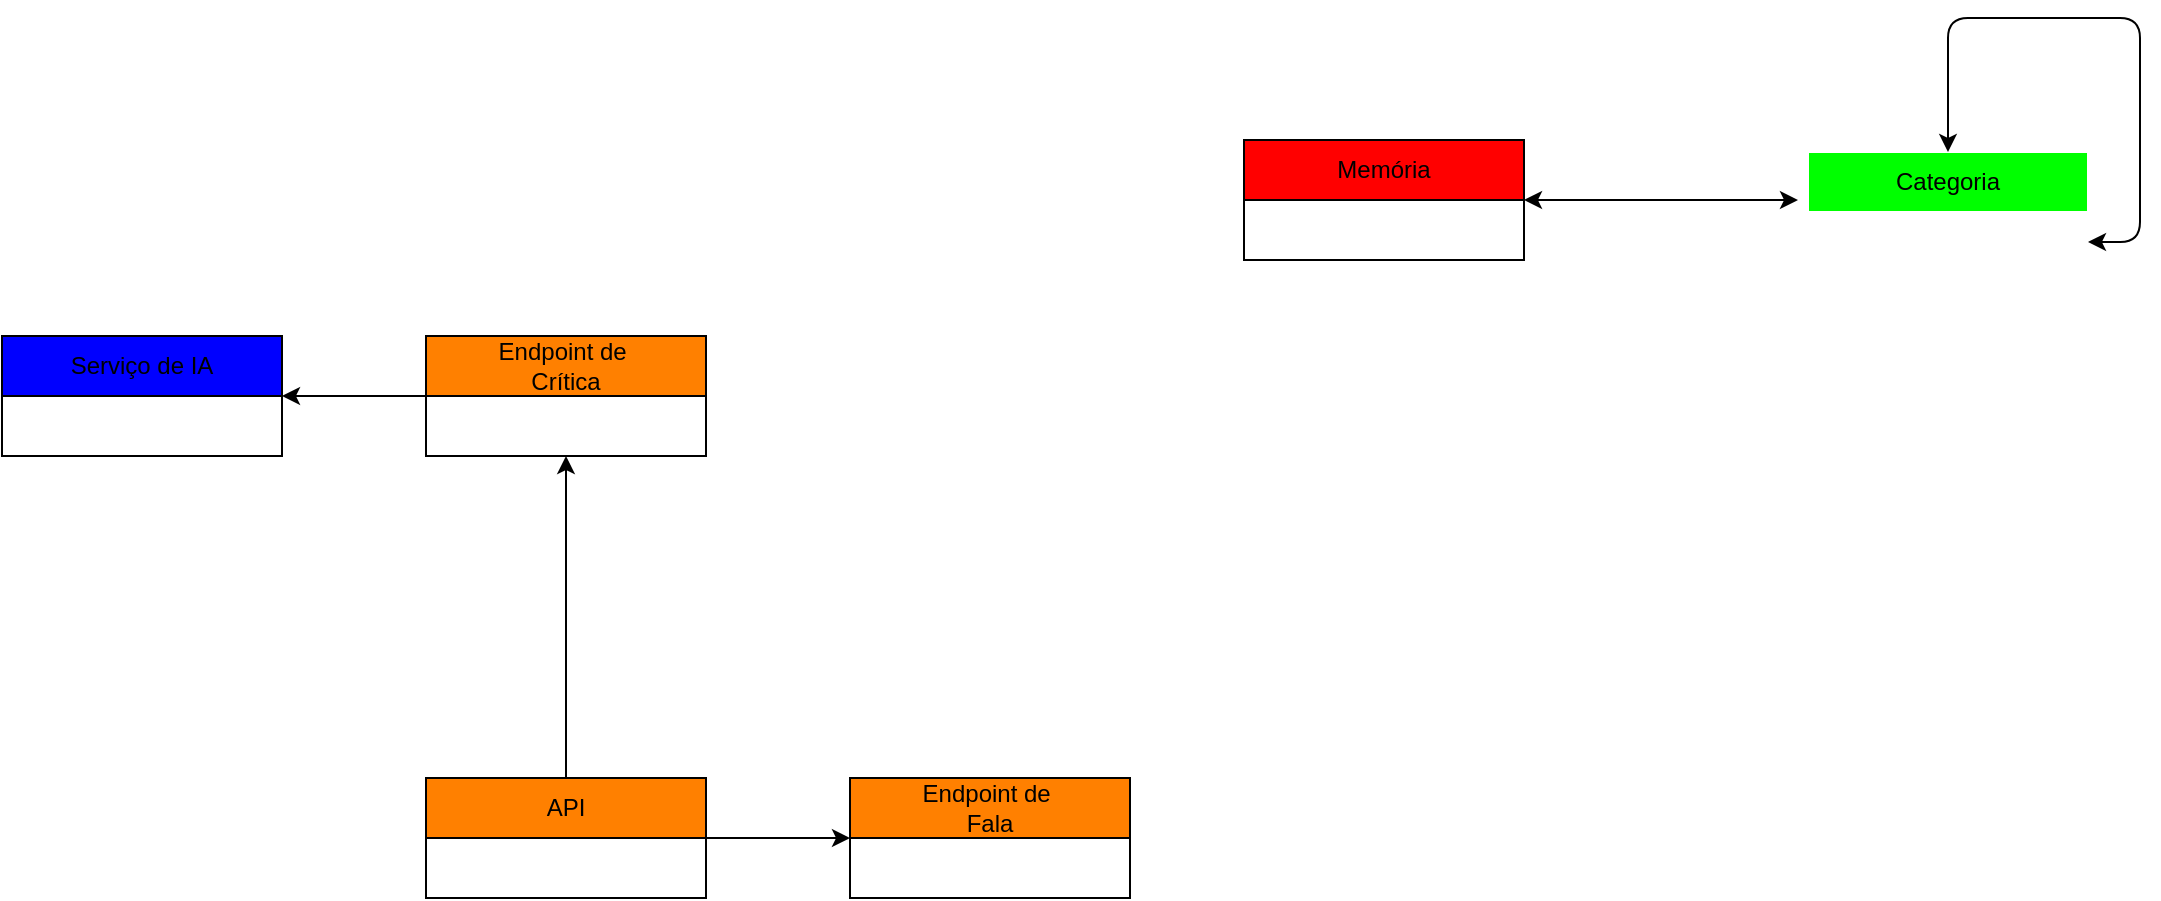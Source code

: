 <mxfile>
    <diagram name="Page-1" id="5f0bae14-7c28-e335-631c-24af17079c00">
        <mxGraphModel dx="2308" dy="831" grid="0" gridSize="10" guides="1" tooltips="1" connect="1" arrows="1" fold="1" page="1" pageScale="1" pageWidth="1100" pageHeight="850" background="none" math="0" shadow="0">
            <root>
                <mxCell id="0"/>
                <mxCell id="1" parent="0"/>
                <mxCell id="254" value="" style="edgeStyle=none;html=1;fontColor=#FFFFFF;startArrow=classic;startFill=1;" edge="1" parent="1" source="160">
                    <mxGeometry relative="1" as="geometry">
                        <mxPoint x="595" y="153" as="targetPoint"/>
                    </mxGeometry>
                </mxCell>
                <mxCell id="160" value="Memória" style="swimlane;fontStyle=0;childLayout=stackLayout;horizontal=1;startSize=30;horizontalStack=0;resizeParent=1;resizeParentMax=0;resizeLast=0;collapsible=1;marginBottom=0;whiteSpace=wrap;html=1;fillColor=#FF0000;" parent="1" vertex="1">
                    <mxGeometry x="318" y="123" width="140" height="60" as="geometry"/>
                </mxCell>
                <mxCell id="202" value="" style="edgeStyle=none;html=1;" edge="1" parent="1" target="201">
                    <mxGeometry relative="1" as="geometry">
                        <mxPoint x="447" y="502" as="sourcePoint"/>
                    </mxGeometry>
                </mxCell>
                <mxCell id="216" style="edgeStyle=none;html=1;exitX=0;exitY=0.5;exitDx=0;exitDy=0;entryX=1;entryY=0.5;entryDx=0;entryDy=0;" edge="1" parent="1" source="198">
                    <mxGeometry relative="1" as="geometry">
                        <mxPoint x="278" y="254" as="targetPoint"/>
                    </mxGeometry>
                </mxCell>
                <mxCell id="217" style="edgeStyle=none;html=1;entryX=0.5;entryY=0;entryDx=0;entryDy=0;" edge="1" parent="1" target="209">
                    <mxGeometry relative="1" as="geometry">
                        <mxPoint x="445.769" y="284" as="sourcePoint"/>
                    </mxGeometry>
                </mxCell>
                <mxCell id="236" value="" style="edgeStyle=none;html=1;" edge="1" parent="1" target="235">
                    <mxGeometry relative="1" as="geometry">
                        <mxPoint x="515" y="253.11" as="sourcePoint"/>
                    </mxGeometry>
                </mxCell>
                <mxCell id="212" style="edgeStyle=none;html=1;exitX=0.5;exitY=1;exitDx=0;exitDy=0;entryX=0.5;entryY=0;entryDx=0;entryDy=0;" edge="1" parent="1" target="191">
                    <mxGeometry relative="1" as="geometry">
                        <mxPoint x="447" y="392" as="sourcePoint"/>
                    </mxGeometry>
                </mxCell>
                <mxCell id="242" value="" style="edgeStyle=none;html=1;fontColor=#FFFFFF;" edge="1" parent="1" source="239" target="241">
                    <mxGeometry relative="1" as="geometry"/>
                </mxCell>
                <mxCell id="249" value="" style="edgeStyle=none;html=1;fontColor=#FFFFFF;" edge="1" parent="1" source="239" target="248">
                    <mxGeometry relative="1" as="geometry"/>
                </mxCell>
                <mxCell id="239" value="API" style="swimlane;fontStyle=0;childLayout=stackLayout;horizontal=1;startSize=30;horizontalStack=0;resizeParent=1;resizeParentMax=0;resizeLast=0;collapsible=1;marginBottom=0;whiteSpace=wrap;html=1;fillColor=#FF8000;" vertex="1" parent="1">
                    <mxGeometry x="-91" y="442" width="140" height="60" as="geometry"/>
                </mxCell>
                <mxCell id="241" value="Endpoint de&amp;nbsp;&lt;br&gt;Fala" style="swimlane;fontStyle=0;childLayout=stackLayout;horizontal=1;startSize=30;horizontalStack=0;resizeParent=1;resizeParentMax=0;resizeLast=0;collapsible=1;marginBottom=0;whiteSpace=wrap;html=1;fillColor=#FF8000;" vertex="1" parent="1">
                    <mxGeometry x="121" y="442" width="140" height="60" as="geometry"/>
                </mxCell>
                <mxCell id="244" value="Serviço de IA" style="swimlane;fontStyle=0;childLayout=stackLayout;horizontal=1;startSize=30;horizontalStack=0;resizeParent=1;resizeParentMax=0;resizeLast=0;collapsible=1;marginBottom=0;whiteSpace=wrap;html=1;fillColor=#0000FF;" vertex="1" parent="1">
                    <mxGeometry x="-303" y="221" width="140" height="60" as="geometry"/>
                </mxCell>
                <mxCell id="250" style="edgeStyle=none;html=1;exitX=0;exitY=0.5;exitDx=0;exitDy=0;entryX=1;entryY=0.5;entryDx=0;entryDy=0;fontColor=#FFFFFF;" edge="1" parent="1" source="248" target="244">
                    <mxGeometry relative="1" as="geometry"/>
                </mxCell>
                <mxCell id="248" value="Endpoint de&amp;nbsp;&lt;br&gt;Crítica" style="swimlane;fontStyle=0;childLayout=stackLayout;horizontal=1;startSize=30;horizontalStack=0;resizeParent=1;resizeParentMax=0;resizeLast=0;collapsible=1;marginBottom=0;whiteSpace=wrap;html=1;fillColor=#FF8000;" vertex="1" parent="1">
                    <mxGeometry x="-91" y="221" width="140" height="60" as="geometry"/>
                </mxCell>
                <mxCell id="256" value="Categoria" style="swimlane;fontStyle=0;childLayout=stackLayout;horizontal=1;startSize=30;horizontalStack=0;resizeParent=1;resizeParentMax=0;resizeLast=0;collapsible=1;marginBottom=0;whiteSpace=wrap;html=1;labelBackgroundColor=none;strokeColor=#FFFFFF;fontColor=#000000;fillColor=#00FF00;" vertex="1" parent="1">
                    <mxGeometry x="600" y="129" width="140" height="150" as="geometry"/>
                </mxCell>
                <mxCell id="257" value="nome" style="text;strokeColor=none;fillColor=none;align=left;verticalAlign=middle;spacingLeft=4;spacingRight=4;overflow=hidden;points=[[0,0.5],[1,0.5]];portConstraint=eastwest;rotatable=0;whiteSpace=wrap;html=1;labelBackgroundColor=none;fontColor=#FFFFFF;" vertex="1" parent="256">
                    <mxGeometry y="30" width="140" height="30" as="geometry"/>
                </mxCell>
                <mxCell id="258" value="descrição" style="text;strokeColor=none;fillColor=none;align=left;verticalAlign=middle;spacingLeft=4;spacingRight=4;overflow=hidden;points=[[0,0.5],[1,0.5]];portConstraint=eastwest;rotatable=0;whiteSpace=wrap;html=1;labelBackgroundColor=none;fontColor=#FFFFFF;" vertex="1" parent="256">
                    <mxGeometry y="60" width="140" height="30" as="geometry"/>
                </mxCell>
                <mxCell id="259" value="valor" style="text;strokeColor=none;fillColor=none;align=left;verticalAlign=middle;spacingLeft=4;spacingRight=4;overflow=hidden;points=[[0,0.5],[1,0.5]];portConstraint=eastwest;rotatable=0;whiteSpace=wrap;html=1;labelBackgroundColor=none;fontColor=#FFFFFF;" vertex="1" parent="256">
                    <mxGeometry y="90" width="140" height="30" as="geometry"/>
                </mxCell>
                <mxCell id="255" style="edgeStyle=none;html=1;fontColor=#000000;startArrow=classic;startFill=1;exitX=0.5;exitY=0;exitDx=0;exitDy=0;entryX=1;entryY=0.5;entryDx=0;entryDy=0;" edge="1" parent="256" source="256" target="257">
                    <mxGeometry relative="1" as="geometry">
                        <mxPoint x="65" y="175.333" as="targetPoint"/>
                        <mxPoint x="65" y="-6" as="sourcePoint"/>
                        <Array as="points">
                            <mxPoint x="70" y="-67"/>
                            <mxPoint x="166" y="-67"/>
                            <mxPoint x="166" y="45"/>
                        </Array>
                    </mxGeometry>
                </mxCell>
                <mxCell id="261" value="sub_categoria" style="text;strokeColor=none;fillColor=none;align=left;verticalAlign=middle;spacingLeft=4;spacingRight=4;overflow=hidden;points=[[0,0.5],[1,0.5]];portConstraint=eastwest;rotatable=0;whiteSpace=wrap;html=1;labelBackgroundColor=none;fontColor=#FFFFFF;" vertex="1" parent="256">
                    <mxGeometry y="120" width="140" height="30" as="geometry"/>
                </mxCell>
            </root>
        </mxGraphModel>
    </diagram>
</mxfile>